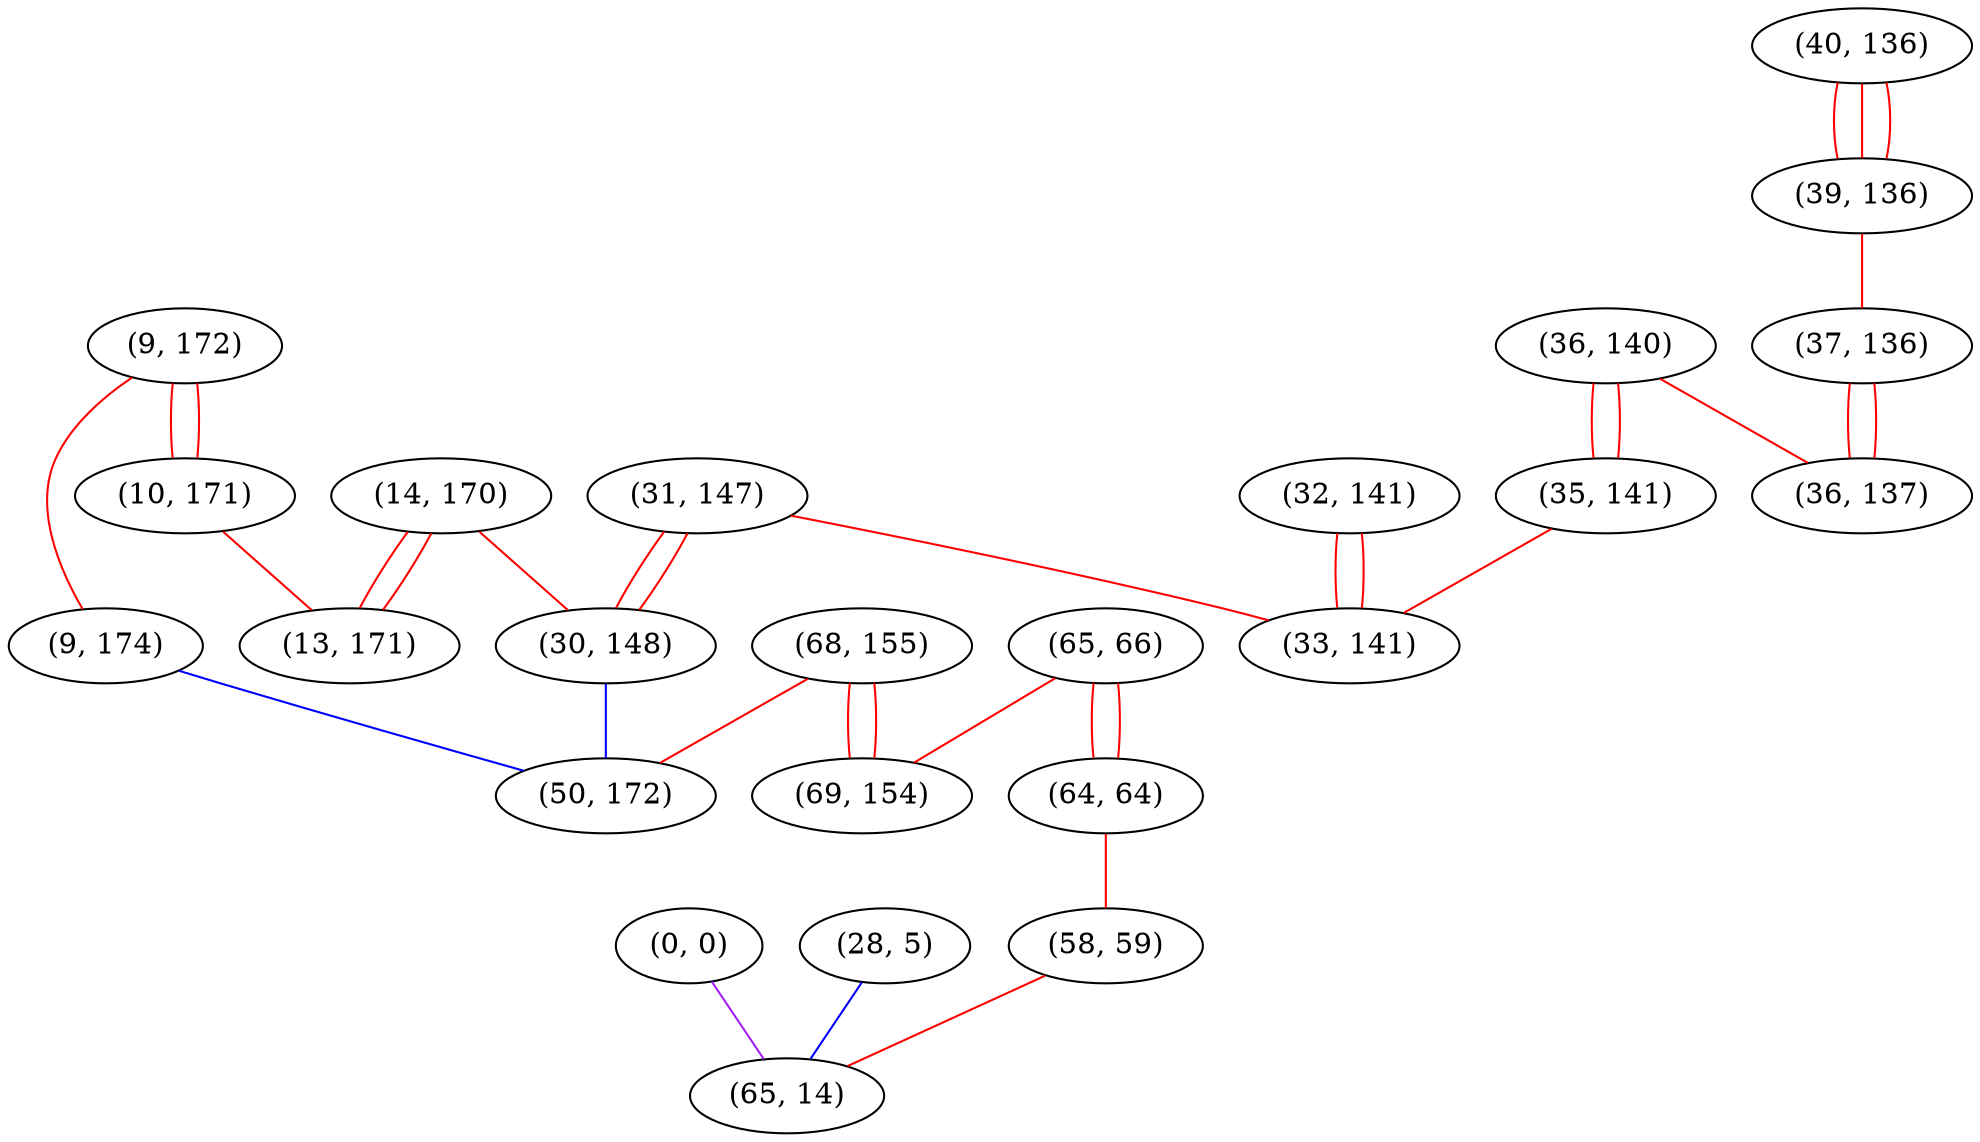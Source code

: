 graph "" {
"(31, 147)";
"(32, 141)";
"(40, 136)";
"(39, 136)";
"(9, 172)";
"(65, 66)";
"(14, 170)";
"(10, 171)";
"(0, 0)";
"(36, 140)";
"(37, 136)";
"(28, 5)";
"(64, 64)";
"(36, 137)";
"(30, 148)";
"(68, 155)";
"(69, 154)";
"(58, 59)";
"(13, 171)";
"(9, 174)";
"(50, 172)";
"(35, 141)";
"(33, 141)";
"(65, 14)";
"(31, 147)" -- "(30, 148)"  [color=red, key=0, weight=1];
"(31, 147)" -- "(30, 148)"  [color=red, key=1, weight=1];
"(31, 147)" -- "(33, 141)"  [color=red, key=0, weight=1];
"(32, 141)" -- "(33, 141)"  [color=red, key=0, weight=1];
"(32, 141)" -- "(33, 141)"  [color=red, key=1, weight=1];
"(40, 136)" -- "(39, 136)"  [color=red, key=0, weight=1];
"(40, 136)" -- "(39, 136)"  [color=red, key=1, weight=1];
"(40, 136)" -- "(39, 136)"  [color=red, key=2, weight=1];
"(39, 136)" -- "(37, 136)"  [color=red, key=0, weight=1];
"(9, 172)" -- "(10, 171)"  [color=red, key=0, weight=1];
"(9, 172)" -- "(10, 171)"  [color=red, key=1, weight=1];
"(9, 172)" -- "(9, 174)"  [color=red, key=0, weight=1];
"(65, 66)" -- "(64, 64)"  [color=red, key=0, weight=1];
"(65, 66)" -- "(64, 64)"  [color=red, key=1, weight=1];
"(65, 66)" -- "(69, 154)"  [color=red, key=0, weight=1];
"(14, 170)" -- "(30, 148)"  [color=red, key=0, weight=1];
"(14, 170)" -- "(13, 171)"  [color=red, key=0, weight=1];
"(14, 170)" -- "(13, 171)"  [color=red, key=1, weight=1];
"(10, 171)" -- "(13, 171)"  [color=red, key=0, weight=1];
"(0, 0)" -- "(65, 14)"  [color=purple, key=0, weight=4];
"(36, 140)" -- "(36, 137)"  [color=red, key=0, weight=1];
"(36, 140)" -- "(35, 141)"  [color=red, key=0, weight=1];
"(36, 140)" -- "(35, 141)"  [color=red, key=1, weight=1];
"(37, 136)" -- "(36, 137)"  [color=red, key=0, weight=1];
"(37, 136)" -- "(36, 137)"  [color=red, key=1, weight=1];
"(28, 5)" -- "(65, 14)"  [color=blue, key=0, weight=3];
"(64, 64)" -- "(58, 59)"  [color=red, key=0, weight=1];
"(30, 148)" -- "(50, 172)"  [color=blue, key=0, weight=3];
"(68, 155)" -- "(69, 154)"  [color=red, key=0, weight=1];
"(68, 155)" -- "(69, 154)"  [color=red, key=1, weight=1];
"(68, 155)" -- "(50, 172)"  [color=red, key=0, weight=1];
"(58, 59)" -- "(65, 14)"  [color=red, key=0, weight=1];
"(9, 174)" -- "(50, 172)"  [color=blue, key=0, weight=3];
"(35, 141)" -- "(33, 141)"  [color=red, key=0, weight=1];
}
